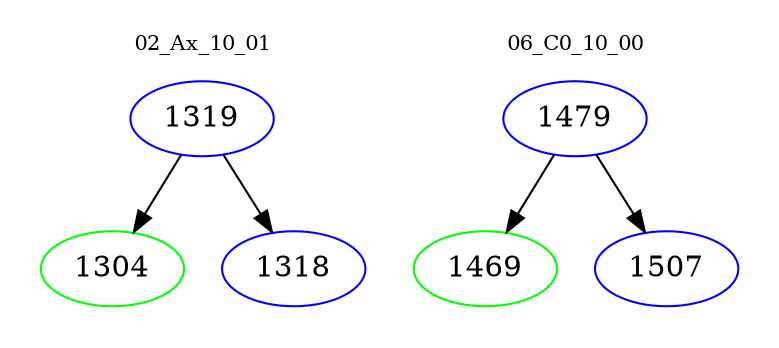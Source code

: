 digraph{
subgraph cluster_0 {
color = white
label = "02_Ax_10_01";
fontsize=10;
T0_1319 [label="1319", color="blue"]
T0_1319 -> T0_1304 [color="black"]
T0_1304 [label="1304", color="green"]
T0_1319 -> T0_1318 [color="black"]
T0_1318 [label="1318", color="blue"]
}
subgraph cluster_1 {
color = white
label = "06_C0_10_00";
fontsize=10;
T1_1479 [label="1479", color="blue"]
T1_1479 -> T1_1469 [color="black"]
T1_1469 [label="1469", color="green"]
T1_1479 -> T1_1507 [color="black"]
T1_1507 [label="1507", color="blue"]
}
}
